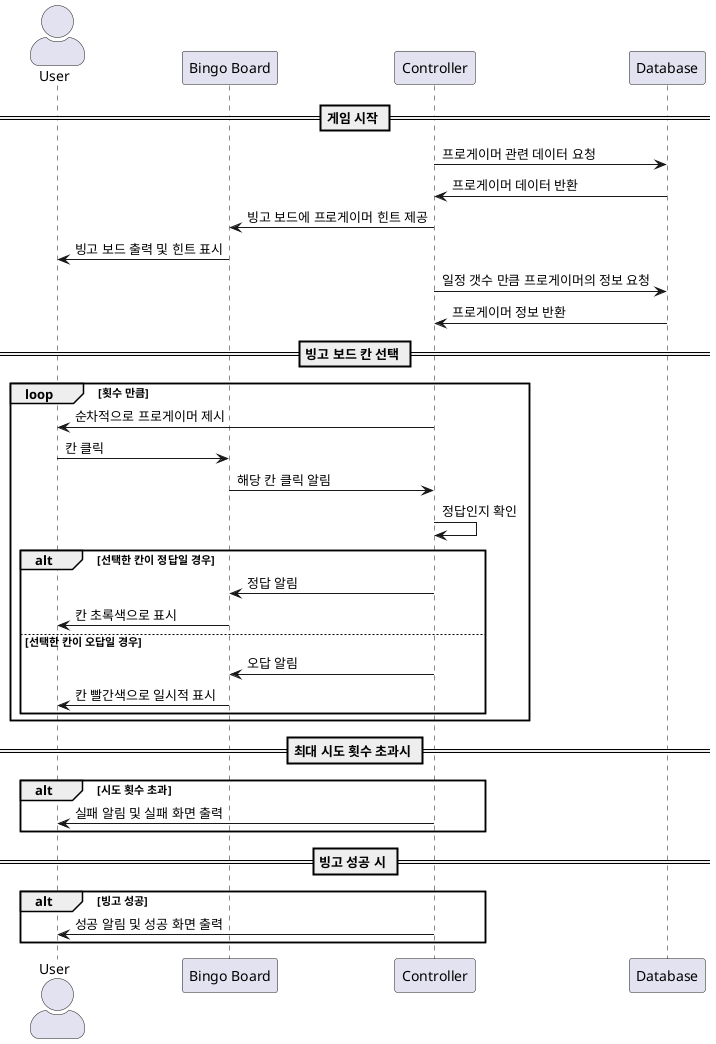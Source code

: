 @startuml
skinparam actorStyle awesome
actor User
participant "Bingo Board" as BB
participant "Controller" as CR
participant "Database" as DB


== 게임 시작 ==

CR -> DB : 프로게이머 관련 데이터 요청
DB -> CR : 프로게이머 데이터 반환
CR -> BB : 빙고 보드에 프로게이머 힌트 제공
BB -> User : 빙고 보드 출력 및 힌트 표시
CR -> DB : 일정 갯수 만큼 프로게이머의 정보 요청
DB -> CR : 프로게이머 정보 반환

== 빙고 보드 칸 선택 ==

loop 횟수 만큼

    CR -> User : 순차적으로 프로게이머 제시
    User -> BB : 칸 클릭
    BB -> CR : 해당 칸 클릭 알림
    CR -> CR : 정답인지 확인
    alt 선택한 칸이 정답일 경우
        CR -> BB : 정답 알림
        BB -> User : 칸 초록색으로 표시
    else 선택한 칸이 오답일 경우
        CR -> BB : 오답 알림
        BB -> User : 칸 빨간색으로 일시적 표시
    end
end

== 최대 시도 횟수 초과시 ==
alt 시도 횟수 초과
    CR -> User : 실패 알림 및 실패 화면 출력
end

== 빙고 성공 시 ==
alt 빙고 성공
    CR -> User : 성공 알림 및 성공 화면 출력
end

@enduml
